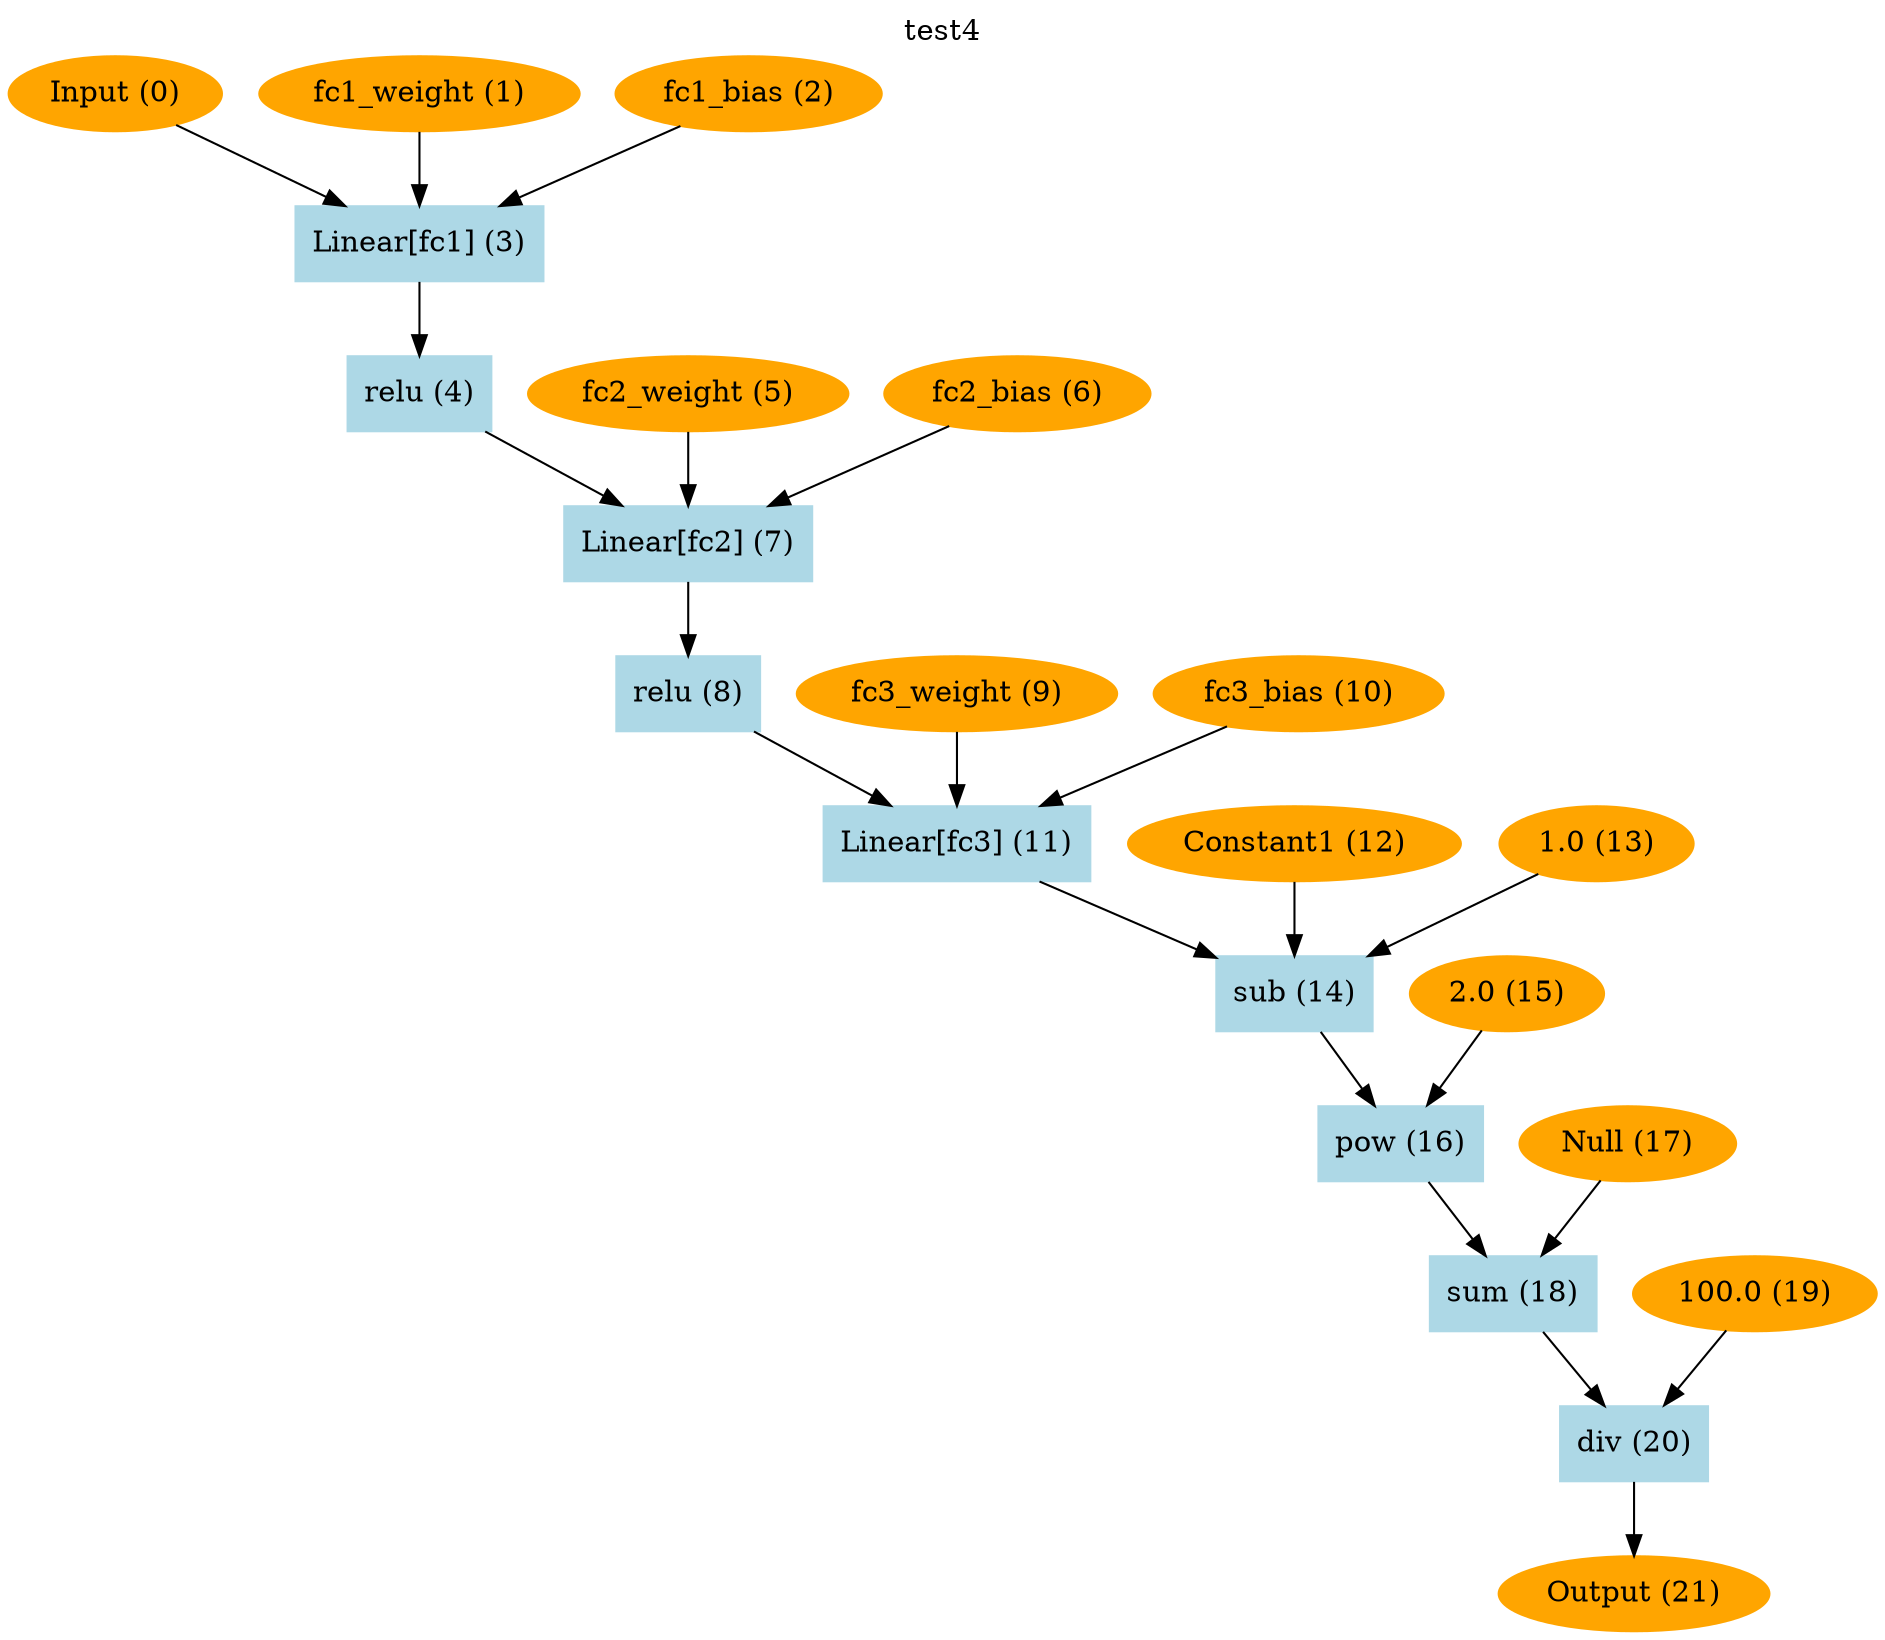 digraph g{
graph[label=test4, labelloc="t"];
1 [label="Input (0)", color=orange, style=filled]
2 [label="fc1_weight (1)", color=orange, style=filled]
3 [label="fc1_bias (2)", color=orange, style=filled]
4 [label="Linear[fc1] (3)", color=lightblue, style=filled, shape=box]
1 -> 4
2 -> 4
3 -> 4
5 [label="relu (4)", color=lightblue, style=filled, shape=box]
4 -> 5
6 [label="fc2_weight (5)", color=orange, style=filled]
7 [label="fc2_bias (6)", color=orange, style=filled]
8 [label="Linear[fc2] (7)", color=lightblue, style=filled, shape=box]
5 -> 8
6 -> 8
7 -> 8
9 [label="relu (8)", color=lightblue, style=filled, shape=box]
8 -> 9
10 [label="fc3_weight (9)", color=orange, style=filled]
11 [label="fc3_bias (10)", color=orange, style=filled]
12 [label="Linear[fc3] (11)", color=lightblue, style=filled, shape=box]
9 -> 12
10 -> 12
11 -> 12
13 [label="Constant1 (12)", color=orange, style=filled]
14 [label="1.0 (13)", color=orange, style=filled]
15 [label="sub (14)", color=lightblue, style=filled, shape=box]
12 -> 15
13 -> 15
14 -> 15
16 [label="2.0 (15)", color=orange, style=filled]
17 [label="pow (16)", color=lightblue, style=filled, shape=box]
15 -> 17
16 -> 17
18 [label="Null (17)", color=orange, style=filled]
19 [label="sum (18)", color=lightblue, style=filled, shape=box]
17 -> 19
18 -> 19
20 [label="100.0 (19)", color=orange, style=filled]
21 [label="div (20)", color=lightblue, style=filled, shape=box]
19 -> 21
20 -> 21
22 [label="Output (21)", color=orange, style=filled]
21 -> 22
}